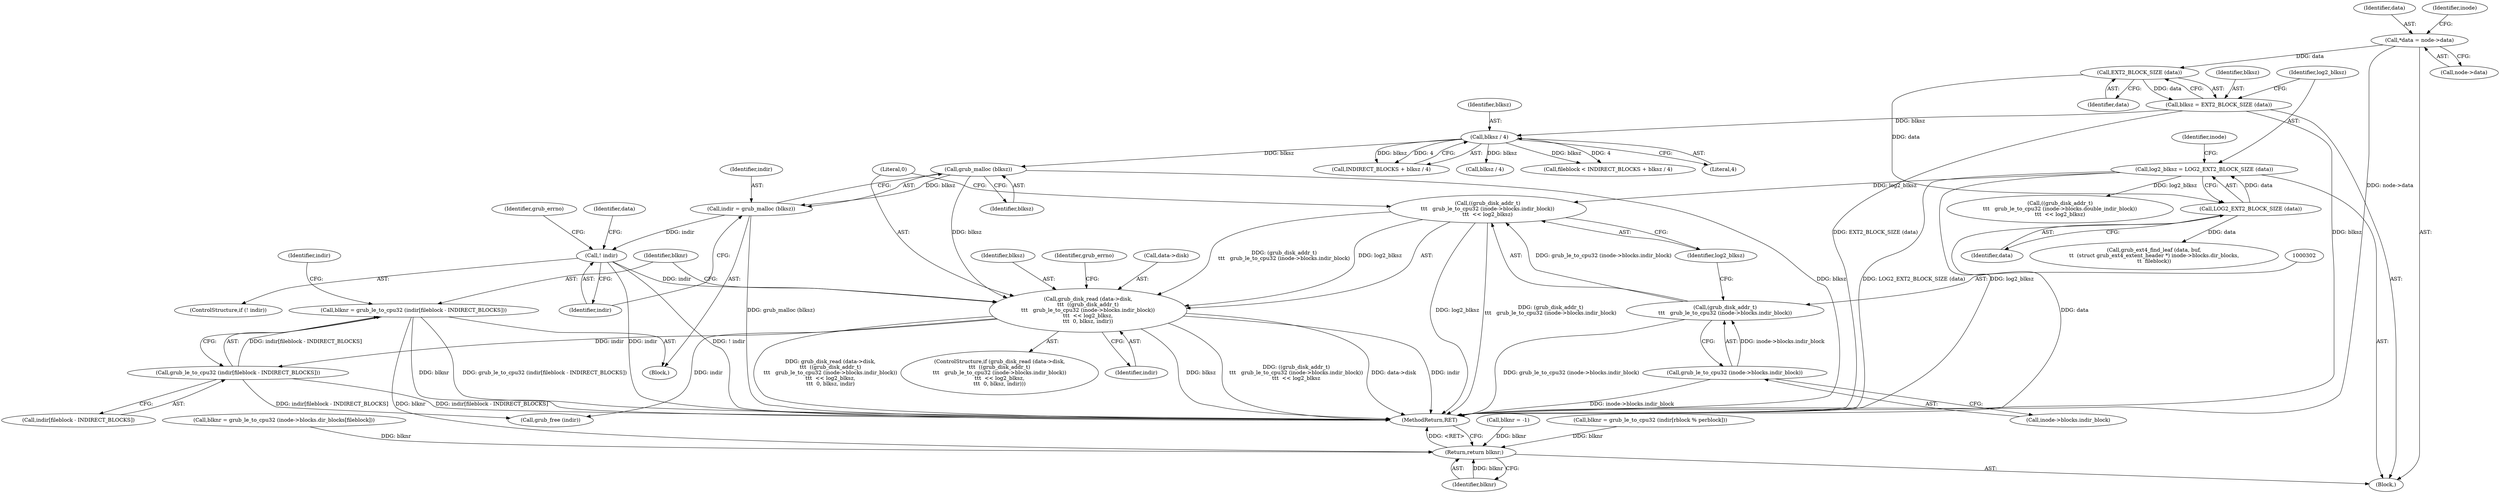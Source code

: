 digraph "1_radare2_796dd28aaa6b9fa76d99c42c4d5ff8b257cc2191_1@integer" {
"1000315" [label="(Call,blknr = grub_le_to_cpu32 (indir[fileblock - INDIRECT_BLOCKS]))"];
"1000317" [label="(Call,grub_le_to_cpu32 (indir[fileblock - INDIRECT_BLOCKS]))"];
"1000296" [label="(Call,grub_disk_read (data->disk,\n\t\t\t  ((grub_disk_addr_t)\n\t\t\t   grub_le_to_cpu32 (inode->blocks.indir_block))\n\t\t\t  << log2_blksz,\n\t\t\t  0, blksz, indir))"];
"1000300" [label="(Call,((grub_disk_addr_t)\n\t\t\t   grub_le_to_cpu32 (inode->blocks.indir_block))\n\t\t\t  << log2_blksz)"];
"1000301" [label="(Call,(grub_disk_addr_t)\n\t\t\t   grub_le_to_cpu32 (inode->blocks.indir_block))"];
"1000303" [label="(Call,grub_le_to_cpu32 (inode->blocks.indir_block))"];
"1000132" [label="(Call,log2_blksz = LOG2_EXT2_BLOCK_SIZE (data))"];
"1000134" [label="(Call,LOG2_EXT2_BLOCK_SIZE (data))"];
"1000129" [label="(Call,EXT2_BLOCK_SIZE (data))"];
"1000109" [label="(Call,*data = node->data)"];
"1000288" [label="(Call,grub_malloc (blksz))"];
"1000281" [label="(Call,blksz / 4)"];
"1000127" [label="(Call,blksz = EXT2_BLOCK_SIZE (data))"];
"1000291" [label="(Call,! indir)"];
"1000286" [label="(Call,indir = grub_malloc (blksz))"];
"1000426" [label="(Return,return blknr;)"];
"1000292" [label="(Identifier,indir)"];
"1000279" [label="(Call,INDIRECT_BLOCKS + blksz / 4)"];
"1000287" [label="(Identifier,indir)"];
"1000316" [label="(Identifier,blknr)"];
"1000315" [label="(Call,blknr = grub_le_to_cpu32 (indir[fileblock - INDIRECT_BLOCKS]))"];
"1000128" [label="(Identifier,blksz)"];
"1000427" [label="(Identifier,blknr)"];
"1000122" [label="(Call,blknr = -1)"];
"1000311" [label="(Identifier,blksz)"];
"1000281" [label="(Call,blksz / 4)"];
"1000314" [label="(Identifier,grub_errno)"];
"1000411" [label="(Call,blknr = grub_le_to_cpu32 (indir[rblock % perblock]))"];
"1000334" [label="(Call,blksz / 4)"];
"1000294" [label="(Identifier,grub_errno)"];
"1000297" [label="(Call,data->disk)"];
"1000291" [label="(Call,! indir)"];
"1000130" [label="(Identifier,data)"];
"1000284" [label="(Block,)"];
"1000301" [label="(Call,(grub_disk_addr_t)\n\t\t\t   grub_le_to_cpu32 (inode->blocks.indir_block))"];
"1000303" [label="(Call,grub_le_to_cpu32 (inode->blocks.indir_block))"];
"1000111" [label="(Call,node->data)"];
"1000295" [label="(ControlStructure,if (grub_disk_read (data->disk,\n\t\t\t  ((grub_disk_addr_t)\n\t\t\t   grub_le_to_cpu32 (inode->blocks.indir_block))\n\t\t\t  << log2_blksz,\n\t\t\t  0, blksz, indir)))"];
"1000109" [label="(Call,*data = node->data)"];
"1000140" [label="(Identifier,inode)"];
"1000323" [label="(Call,grub_free (indir))"];
"1000277" [label="(Call,fileblock < INDIRECT_BLOCKS + blksz / 4)"];
"1000110" [label="(Identifier,data)"];
"1000286" [label="(Call,indir = grub_malloc (blksz))"];
"1000290" [label="(ControlStructure,if (! indir))"];
"1000309" [label="(Identifier,log2_blksz)"];
"1000135" [label="(Identifier,data)"];
"1000289" [label="(Identifier,blksz)"];
"1000298" [label="(Identifier,data)"];
"1000312" [label="(Identifier,indir)"];
"1000376" [label="(Call,((grub_disk_addr_t)\n\t\t\t   grub_le_to_cpu32 (inode->blocks.double_indir_block))\n\t\t\t  << log2_blksz)"];
"1000129" [label="(Call,EXT2_BLOCK_SIZE (data))"];
"1000300" [label="(Call,((grub_disk_addr_t)\n\t\t\t   grub_le_to_cpu32 (inode->blocks.indir_block))\n\t\t\t  << log2_blksz)"];
"1000133" [label="(Identifier,log2_blksz)"];
"1000107" [label="(Block,)"];
"1000127" [label="(Call,blksz = EXT2_BLOCK_SIZE (data))"];
"1000265" [label="(Call,blknr = grub_le_to_cpu32 (inode->blocks.dir_blocks[fileblock]))"];
"1000304" [label="(Call,inode->blocks.indir_block)"];
"1000428" [label="(MethodReturn,RET)"];
"1000282" [label="(Identifier,blksz)"];
"1000116" [label="(Identifier,inode)"];
"1000426" [label="(Return,return blknr;)"];
"1000283" [label="(Literal,4)"];
"1000288" [label="(Call,grub_malloc (blksz))"];
"1000134" [label="(Call,LOG2_EXT2_BLOCK_SIZE (data))"];
"1000132" [label="(Call,log2_blksz = LOG2_EXT2_BLOCK_SIZE (data))"];
"1000317" [label="(Call,grub_le_to_cpu32 (indir[fileblock - INDIRECT_BLOCKS]))"];
"1000150" [label="(Call,grub_ext4_find_leaf (data, buf,\n\t\t  (struct grub_ext4_extent_header *) inode->blocks.dir_blocks,\n\t\t  fileblock))"];
"1000310" [label="(Literal,0)"];
"1000324" [label="(Identifier,indir)"];
"1000318" [label="(Call,indir[fileblock - INDIRECT_BLOCKS])"];
"1000296" [label="(Call,grub_disk_read (data->disk,\n\t\t\t  ((grub_disk_addr_t)\n\t\t\t   grub_le_to_cpu32 (inode->blocks.indir_block))\n\t\t\t  << log2_blksz,\n\t\t\t  0, blksz, indir))"];
"1000315" -> "1000284"  [label="AST: "];
"1000315" -> "1000317"  [label="CFG: "];
"1000316" -> "1000315"  [label="AST: "];
"1000317" -> "1000315"  [label="AST: "];
"1000324" -> "1000315"  [label="CFG: "];
"1000315" -> "1000428"  [label="DDG: blknr"];
"1000315" -> "1000428"  [label="DDG: grub_le_to_cpu32 (indir[fileblock - INDIRECT_BLOCKS])"];
"1000317" -> "1000315"  [label="DDG: indir[fileblock - INDIRECT_BLOCKS]"];
"1000315" -> "1000426"  [label="DDG: blknr"];
"1000317" -> "1000318"  [label="CFG: "];
"1000318" -> "1000317"  [label="AST: "];
"1000317" -> "1000428"  [label="DDG: indir[fileblock - INDIRECT_BLOCKS]"];
"1000296" -> "1000317"  [label="DDG: indir"];
"1000317" -> "1000323"  [label="DDG: indir[fileblock - INDIRECT_BLOCKS]"];
"1000296" -> "1000295"  [label="AST: "];
"1000296" -> "1000312"  [label="CFG: "];
"1000297" -> "1000296"  [label="AST: "];
"1000300" -> "1000296"  [label="AST: "];
"1000310" -> "1000296"  [label="AST: "];
"1000311" -> "1000296"  [label="AST: "];
"1000312" -> "1000296"  [label="AST: "];
"1000314" -> "1000296"  [label="CFG: "];
"1000316" -> "1000296"  [label="CFG: "];
"1000296" -> "1000428"  [label="DDG: indir"];
"1000296" -> "1000428"  [label="DDG: grub_disk_read (data->disk,\n\t\t\t  ((grub_disk_addr_t)\n\t\t\t   grub_le_to_cpu32 (inode->blocks.indir_block))\n\t\t\t  << log2_blksz,\n\t\t\t  0, blksz, indir)"];
"1000296" -> "1000428"  [label="DDG: blksz"];
"1000296" -> "1000428"  [label="DDG: ((grub_disk_addr_t)\n\t\t\t   grub_le_to_cpu32 (inode->blocks.indir_block))\n\t\t\t  << log2_blksz"];
"1000296" -> "1000428"  [label="DDG: data->disk"];
"1000300" -> "1000296"  [label="DDG: (grub_disk_addr_t)\n\t\t\t   grub_le_to_cpu32 (inode->blocks.indir_block)"];
"1000300" -> "1000296"  [label="DDG: log2_blksz"];
"1000288" -> "1000296"  [label="DDG: blksz"];
"1000291" -> "1000296"  [label="DDG: indir"];
"1000296" -> "1000323"  [label="DDG: indir"];
"1000300" -> "1000309"  [label="CFG: "];
"1000301" -> "1000300"  [label="AST: "];
"1000309" -> "1000300"  [label="AST: "];
"1000310" -> "1000300"  [label="CFG: "];
"1000300" -> "1000428"  [label="DDG: log2_blksz"];
"1000300" -> "1000428"  [label="DDG: (grub_disk_addr_t)\n\t\t\t   grub_le_to_cpu32 (inode->blocks.indir_block)"];
"1000301" -> "1000300"  [label="DDG: grub_le_to_cpu32 (inode->blocks.indir_block)"];
"1000132" -> "1000300"  [label="DDG: log2_blksz"];
"1000301" -> "1000303"  [label="CFG: "];
"1000302" -> "1000301"  [label="AST: "];
"1000303" -> "1000301"  [label="AST: "];
"1000309" -> "1000301"  [label="CFG: "];
"1000301" -> "1000428"  [label="DDG: grub_le_to_cpu32 (inode->blocks.indir_block)"];
"1000303" -> "1000301"  [label="DDG: inode->blocks.indir_block"];
"1000303" -> "1000304"  [label="CFG: "];
"1000304" -> "1000303"  [label="AST: "];
"1000303" -> "1000428"  [label="DDG: inode->blocks.indir_block"];
"1000132" -> "1000107"  [label="AST: "];
"1000132" -> "1000134"  [label="CFG: "];
"1000133" -> "1000132"  [label="AST: "];
"1000134" -> "1000132"  [label="AST: "];
"1000140" -> "1000132"  [label="CFG: "];
"1000132" -> "1000428"  [label="DDG: LOG2_EXT2_BLOCK_SIZE (data)"];
"1000132" -> "1000428"  [label="DDG: log2_blksz"];
"1000134" -> "1000132"  [label="DDG: data"];
"1000132" -> "1000376"  [label="DDG: log2_blksz"];
"1000134" -> "1000135"  [label="CFG: "];
"1000135" -> "1000134"  [label="AST: "];
"1000134" -> "1000428"  [label="DDG: data"];
"1000129" -> "1000134"  [label="DDG: data"];
"1000134" -> "1000150"  [label="DDG: data"];
"1000129" -> "1000127"  [label="AST: "];
"1000129" -> "1000130"  [label="CFG: "];
"1000130" -> "1000129"  [label="AST: "];
"1000127" -> "1000129"  [label="CFG: "];
"1000129" -> "1000127"  [label="DDG: data"];
"1000109" -> "1000129"  [label="DDG: data"];
"1000109" -> "1000107"  [label="AST: "];
"1000109" -> "1000111"  [label="CFG: "];
"1000110" -> "1000109"  [label="AST: "];
"1000111" -> "1000109"  [label="AST: "];
"1000116" -> "1000109"  [label="CFG: "];
"1000109" -> "1000428"  [label="DDG: node->data"];
"1000288" -> "1000286"  [label="AST: "];
"1000288" -> "1000289"  [label="CFG: "];
"1000289" -> "1000288"  [label="AST: "];
"1000286" -> "1000288"  [label="CFG: "];
"1000288" -> "1000428"  [label="DDG: blksz"];
"1000288" -> "1000286"  [label="DDG: blksz"];
"1000281" -> "1000288"  [label="DDG: blksz"];
"1000281" -> "1000279"  [label="AST: "];
"1000281" -> "1000283"  [label="CFG: "];
"1000282" -> "1000281"  [label="AST: "];
"1000283" -> "1000281"  [label="AST: "];
"1000279" -> "1000281"  [label="CFG: "];
"1000281" -> "1000277"  [label="DDG: blksz"];
"1000281" -> "1000277"  [label="DDG: 4"];
"1000281" -> "1000279"  [label="DDG: blksz"];
"1000281" -> "1000279"  [label="DDG: 4"];
"1000127" -> "1000281"  [label="DDG: blksz"];
"1000281" -> "1000334"  [label="DDG: blksz"];
"1000127" -> "1000107"  [label="AST: "];
"1000128" -> "1000127"  [label="AST: "];
"1000133" -> "1000127"  [label="CFG: "];
"1000127" -> "1000428"  [label="DDG: EXT2_BLOCK_SIZE (data)"];
"1000127" -> "1000428"  [label="DDG: blksz"];
"1000291" -> "1000290"  [label="AST: "];
"1000291" -> "1000292"  [label="CFG: "];
"1000292" -> "1000291"  [label="AST: "];
"1000294" -> "1000291"  [label="CFG: "];
"1000298" -> "1000291"  [label="CFG: "];
"1000291" -> "1000428"  [label="DDG: ! indir"];
"1000291" -> "1000428"  [label="DDG: indir"];
"1000286" -> "1000291"  [label="DDG: indir"];
"1000286" -> "1000284"  [label="AST: "];
"1000287" -> "1000286"  [label="AST: "];
"1000292" -> "1000286"  [label="CFG: "];
"1000286" -> "1000428"  [label="DDG: grub_malloc (blksz)"];
"1000426" -> "1000107"  [label="AST: "];
"1000426" -> "1000427"  [label="CFG: "];
"1000427" -> "1000426"  [label="AST: "];
"1000428" -> "1000426"  [label="CFG: "];
"1000426" -> "1000428"  [label="DDG: <RET>"];
"1000427" -> "1000426"  [label="DDG: blknr"];
"1000411" -> "1000426"  [label="DDG: blknr"];
"1000122" -> "1000426"  [label="DDG: blknr"];
"1000265" -> "1000426"  [label="DDG: blknr"];
}
